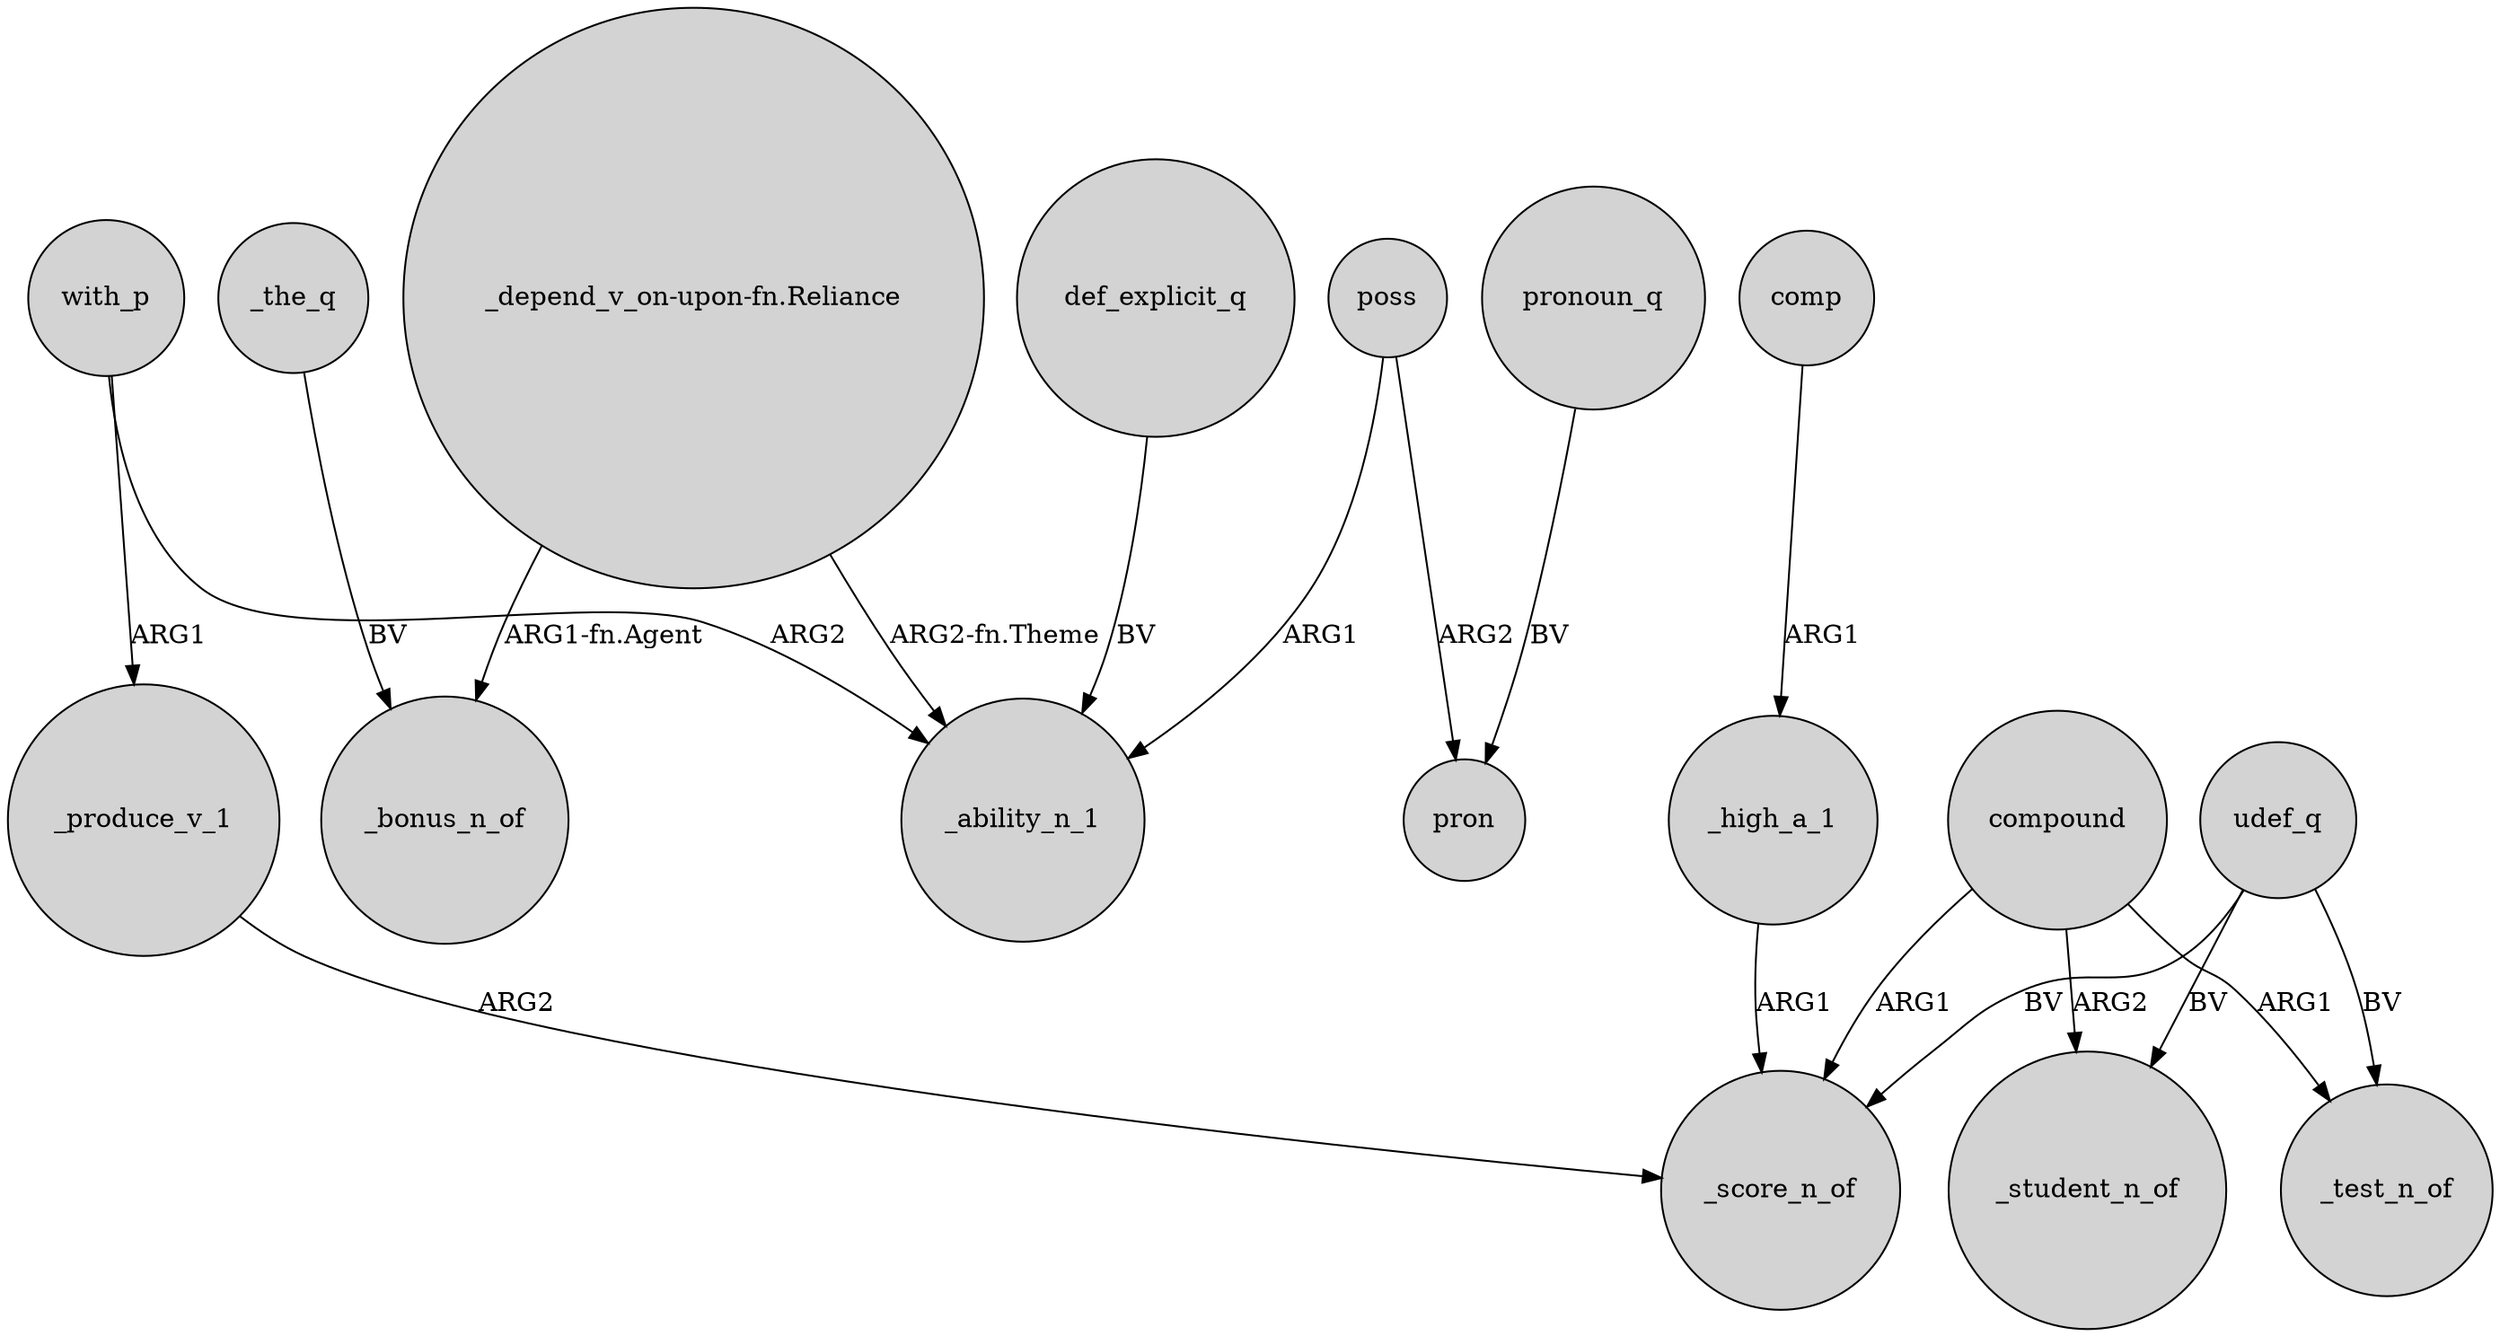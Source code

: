 digraph {
	node [shape=circle style=filled]
	with_p -> _ability_n_1 [label=ARG2]
	compound -> _score_n_of [label=ARG1]
	_high_a_1 -> _score_n_of [label=ARG1]
	compound -> _test_n_of [label=ARG1]
	"_depend_v_on-upon-fn.Reliance" -> _ability_n_1 [label="ARG2-fn.Theme"]
	udef_q -> _test_n_of [label=BV]
	compound -> _student_n_of [label=ARG2]
	_produce_v_1 -> _score_n_of [label=ARG2]
	comp -> _high_a_1 [label=ARG1]
	poss -> pron [label=ARG2]
	pronoun_q -> pron [label=BV]
	udef_q -> _student_n_of [label=BV]
	_the_q -> _bonus_n_of [label=BV]
	with_p -> _produce_v_1 [label=ARG1]
	udef_q -> _score_n_of [label=BV]
	"_depend_v_on-upon-fn.Reliance" -> _bonus_n_of [label="ARG1-fn.Agent"]
	poss -> _ability_n_1 [label=ARG1]
	def_explicit_q -> _ability_n_1 [label=BV]
}
